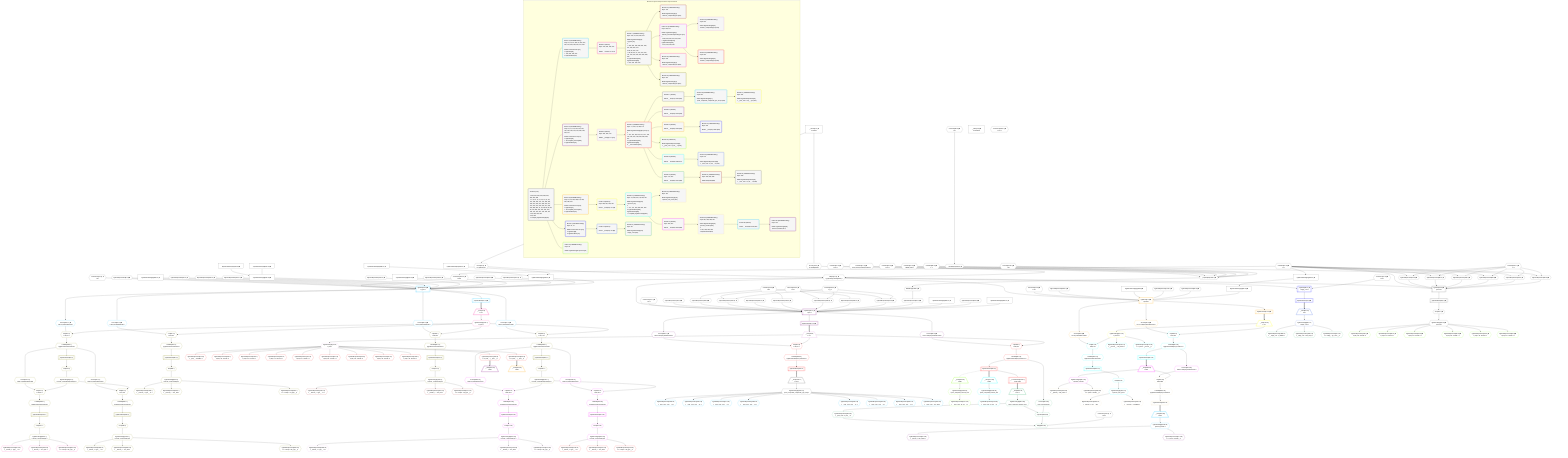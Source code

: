 %%{init: {'themeVariables': { 'fontSize': '12px'}}}%%
graph TD
    classDef path fill:#eee,stroke:#000,color:#000
    classDef plan fill:#fff,stroke-width:1px,color:#000
    classDef itemplan fill:#fff,stroke-width:2px,color:#000
    classDef unbatchedplan fill:#dff,stroke-width:1px,color:#000
    classDef sideeffectplan fill:#fcc,stroke-width:2px,color:#000
    classDef bucket fill:#f6f6f6,color:#000,stroke-width:2px,text-align:left

    subgraph "Buckets for queries/v4/procedure-computed-fields"
    Bucket0("Bucket 0 (root)<br /><br />1: 318, 322, 326, 334, 338, 342, 350, 354, 358<br />ᐳ: 6, 9, 10, 12, 17, 22, 27, 87, 94, 101, 108, 169, 170, 179, 180, 184, 200, 207, 220, 227, 306, 370, 371, 372, 373, 374, 375, 376, 377, 378, 379, 380, 381, 11, 42, 48, 53, 58, 63, 68, 114, 118, 123, 126, 130, 135, 139, 144, 152, 307, 146, 155, 161<br />2: 30, 330, 346, 362<br />3: 33, 366<br />ᐳ: First[32], PgSelectSingle[34]"):::bucket
    Bucket1("Bucket 1 (nullableBoundary)<br />Deps: 11, 12, 87, 318, 94, 200, 207, 330, 101, 334, 108, 220, 227, 346<br /><br />ROOT Connectionᐸ8ᐳ[12]<br />1: PgSelect[35]<br />ᐳ: 319, 331, 335, 347<br />2: PgSelectRows[70]"):::bucket
    Bucket2("Bucket 2 (nullableBoundary)<br />Deps: 11, 17, 114, 118, 123, 126, 130, 135, 139, 144, 161, 350, 169, 354, 170<br /><br />ROOT Connectionᐸ15ᐳ[17]<br />1: PgSelect[36]<br />ᐳ: Access[351], Access[355]<br />2: PgSelectRows[71]"):::bucket
    Bucket3("Bucket 3 (nullableBoundary)<br />Deps: 11, 22, 184, 358, 179, 306, 366, 180, 307<br /><br />ROOT Connectionᐸ20ᐳ[22]<br />1: PgSelect[37]<br />ᐳ: Access[359], Access[367]<br />2: PgSelectRows[72]"):::bucket
    Bucket4("Bucket 4 (nullableBoundary)<br />Deps: 11, 27<br /><br />ROOT Connectionᐸ25ᐳ[27]<br />1: PgSelect[38]<br />2: PgSelectRows[73]"):::bucket
    Bucket5("Bucket 5 (nullableBoundary)<br />Deps: 34<br /><br />ROOT PgSelectSingleᐸpersonᐳ[34]"):::bucket
    Bucket6("Bucket 6 (listItem)<br />Deps: 319, 331, 335, 347<br /><br />ROOT __Item{6}ᐸ70ᐳ[74]"):::bucket
    Bucket7("Bucket 7 (nullableBoundary)<br />Deps: 319, 75, 331, 335, 347<br /><br />ROOT PgSelectSingle{6}ᐸtypesᐳ[75]<br />1: <br />ᐳ: 320, 332, 336, 348, 321, 333, 337, 349, 323, 327<br />2: 89, 96, 103, 110<br />ᐳ: 88, 90, 95, 97, 102, 104, 109, 111, 193, 194, 196, 324, 325, 328, 329<br />3: PgSelectRows[202], PgSelectRows[209]<br />ᐳ: 201, 203, 208, 210"):::bucket
    Bucket8("Bucket 8 (listItem)<br />Deps: 351, 355, 170<br /><br />ROOT __Item{8}ᐸ71ᐳ[76]"):::bucket
    Bucket9("Bucket 9 (nullableBoundary)<br />Deps: 77, 351, 76, 355, 170<br /><br />ROOT PgSelectSingle{8}ᐸpostᐳ[77]<br />1: <br />ᐳ: 112, 115, 119, 124, 127, 131, 136, 140, 145, 163, 165, 352, 356, 353, 357<br />2: PgSelectRows[192], PgSelectRows[238]<br />3: __ListTransform[237]"):::bucket
    Bucket10("Bucket 10 (listItem)<br />Deps: 359, 367, 180, 307<br /><br />ROOT __Item{10}ᐸ72ᐳ[78]"):::bucket
    Bucket11("Bucket 11 (nullableBoundary)<br />Deps: 79, 359, 367, 78, 180, 307<br /><br />ROOT PgSelectSingle{10}ᐸpersonᐳ[79]<br />1: <br />ᐳ: 171, 173, 360, 368, 361, 369<br />2: PgSelectRows[186], PgSelectRows[260]<br />ᐳ: First[185], PgSelectSingle[187]"):::bucket
    Bucket12("Bucket 12 (listItem)<br /><br />ROOT __Item{12}ᐸ73ᐳ[80]"):::bucket
    Bucket13("Bucket 13 (nullableBoundary)<br />Deps: 81<br /><br />ROOT PgSelectSingle{12}ᐸedge_caseᐳ[81]"):::bucket
    Bucket14("Bucket 14 (nullableBoundary)<br />Deps: 104<br /><br />ROOT PgSelectSingle{7}ᐸfrmcdc_compoundTypeᐳ[104]"):::bucket
    Bucket15("Bucket 15 (nullableBoundary)<br />Deps: 349, 111<br /><br />ROOT PgSelectSingle{7}ᐸfrmcdc_nestedCompoundTypeᐳ[111]<br />1: <br />ᐳ: 339, 343, 340, 341, 344, 345<br />2: PgSelectRows[222], PgSelectRows[229]<br />ᐳ: 221, 223, 228, 230"):::bucket
    Bucket16("Bucket 16 (nullableBoundary)<br />Deps: 187<br /><br />ROOT PgSelectSingle{11}ᐸperson_first_postᐳ[187]"):::bucket
    Bucket17("Bucket 17 (listItem)<br /><br />ROOT __Item{17}ᐸ192ᐳ[231]"):::bucket
    Bucket18("Bucket 18 (nullableBoundary)<br />Deps: 232<br /><br />ROOT PgSelectSingle{17}ᐸpost_computed_compound_type_arrayᐳ[232]"):::bucket
    Bucket19("Bucket 19 (listItem)<br /><br />ROOT __Item{19}ᐸ163ᐳ[233]"):::bucket
    Bucket20("Bucket 20 (listItem)<br /><br />ROOT __Item{20}ᐸ165ᐳ[234]"):::bucket
    Bucket21("Bucket 21 (nullableBoundary)<br />Deps: 234<br /><br />ROOT __Item{20}ᐸ165ᐳ[234]"):::bucket
    Bucket22("Bucket 22 (subroutine)<br /><br />ROOT PgClassExpression{22}ᐸ__post_com...al_set__.vᐳ[241]"):::bucket
    Bucket23("Bucket 23 (nullableBoundary)<br />Deps: 203<br /><br />ROOT PgSelectSingle{7}ᐸfrmcdc_compoundTypeᐳ[203]"):::bucket
    Bucket24("Bucket 24 (nullableBoundary)<br />Deps: 210<br /><br />ROOT PgSelectSingle{7}ᐸfrmcdc_compoundTypeᐳ[210]"):::bucket
    Bucket25("Bucket 25 (nullableBoundary)<br />Deps: 223<br /><br />ROOT PgSelectSingle{15}ᐸfrmcdc_compoundTypeᐳ[223]"):::bucket
    Bucket26("Bucket 26 (nullableBoundary)<br />Deps: 230<br /><br />ROOT PgSelectSingle{15}ᐸfrmcdc_compoundTypeᐳ[230]"):::bucket
    Bucket27("Bucket 27 (nullableBoundary)<br />Deps: 251<br /><br />ROOT PgClassExpression{18}ᐸ__post_com...rray__.”g”ᐳ[251]"):::bucket
    Bucket28("Bucket 28 (listItem)<br /><br />ROOT __Item{28}ᐸ238ᐳ[277]"):::bucket
    Bucket29("Bucket 29 (nullableBoundary)<br />Deps: 279<br /><br />ROOT PgClassExpression{28}ᐸ__post_com...al_set__.vᐳ[279]"):::bucket
    Bucket30("Bucket 30 (listItem)<br />Deps: 170, 357<br /><br />ROOT __Item{30}ᐸ237ᐳ[280]"):::bucket
    Bucket31("Bucket 31 (nullableBoundary)<br />Deps: 283, 282, 285<br /><br />ROOT Edge{30}[283]"):::bucket
    Bucket32("Bucket 32 (listItem)<br />Deps: 369, 307<br /><br />ROOT __Item{32}ᐸ260ᐳ[286]"):::bucket
    Bucket33("Bucket 33 (nullableBoundary)<br />Deps: 287, 363, 286, 307<br /><br />ROOT PgSelectSingle{32}ᐸperson_friendsᐳ[287]<br />1: <br />ᐳ: 297, 299, 364, 365<br />2: PgSelectRows[312]"):::bucket
    Bucket34("Bucket 34 (nullableBoundary)<br />Deps: 282<br /><br />ROOT PgClassExpression{30}ᐸ__post_com...al_set__.vᐳ[282]"):::bucket
    Bucket35("Bucket 35 (listItem)<br /><br />ROOT __Item{35}ᐸ312ᐳ[313]"):::bucket
    Bucket36("Bucket 36 (nullableBoundary)<br />Deps: 314<br /><br />ROOT PgSelectSingle{35}ᐸperson_friendsᐳ[314]"):::bucket
    end
    Bucket0 --> Bucket1 & Bucket2 & Bucket3 & Bucket4 & Bucket5
    Bucket1 --> Bucket6
    Bucket2 --> Bucket8
    Bucket3 --> Bucket10
    Bucket4 --> Bucket12
    Bucket6 --> Bucket7
    Bucket7 --> Bucket14 & Bucket15 & Bucket23 & Bucket24
    Bucket8 --> Bucket9
    Bucket9 --> Bucket17 & Bucket19 & Bucket20 & Bucket22 & Bucket28 & Bucket30
    Bucket10 --> Bucket11
    Bucket11 --> Bucket16 & Bucket32
    Bucket12 --> Bucket13
    Bucket15 --> Bucket25 & Bucket26
    Bucket17 --> Bucket18
    Bucket18 --> Bucket27
    Bucket20 --> Bucket21
    Bucket28 --> Bucket29
    Bucket30 --> Bucket31
    Bucket31 --> Bucket34
    Bucket32 --> Bucket33
    Bucket33 --> Bucket35
    Bucket35 --> Bucket36

    %% plan dependencies
    PgSelect30[["PgSelect[30∈0] ➊<br />ᐸpersonᐳ"]]:::plan
    Object11{{"Object[11∈0] ➊<br />ᐸ{pgSettings,withPgClient}ᐳ"}}:::plan
    Constant370{{"Constant[370∈0] ➊<br />ᐸ1ᐳ"}}:::plan
    PgFromExpression42{{"PgFromExpression[42∈0] ➊"}}:::plan
    PgFromExpression48{{"PgFromExpression[48∈0] ➊"}}:::plan
    PgFromExpression53{{"PgFromExpression[53∈0] ➊"}}:::plan
    PgFromExpression58{{"PgFromExpression[58∈0] ➊"}}:::plan
    PgFromExpression63{{"PgFromExpression[63∈0] ➊"}}:::plan
    PgFromExpression68{{"PgFromExpression[68∈0] ➊"}}:::plan
    Object11 & Constant370 & PgFromExpression42 & PgFromExpression48 & PgFromExpression53 & PgFromExpression58 & PgFromExpression63 & PgFromExpression68 --> PgSelect30
    __InputObject146{{"__InputObject[146∈0] ➊"}}:::plan
    Constant376{{"Constant[376∈0] ➊<br />ᐸ419ᐳ"}}:::plan
    Constant377{{"Constant[377∈0] ➊<br />ᐸ'easy cheesy baked potatoes'ᐳ"}}:::plan
    Constant378{{"Constant[378∈0] ➊<br />ᐸ'red'ᐳ"}}:::plan
    Constant379{{"Constant[379∈0] ➊<br />ᐸ'BAR_FOO'ᐳ"}}:::plan
    Constant380{{"Constant[380∈0] ➊<br />ᐸ''ᐳ"}}:::plan
    __InputObject152{{"__InputObject[152∈0] ➊"}}:::plan
    Constant372{{"Constant[372∈0] ➊<br />ᐸ8ᐳ"}}:::plan
    Constant376 & Constant377 & Constant378 & Constant379 & Constant380 & __InputObject152 & Constant372 --> __InputObject146
    Constant371{{"Constant[371∈0] ➊<br />ᐸ7ᐳ"}}:::plan
    Constant370 & Constant371 --> PgFromExpression42
    Constant370 & Constant372 & Constant371 --> PgFromExpression48
    Constant370 & Constant371 --> PgFromExpression53
    Constant370 & Constant371 --> PgFromExpression58
    Constant370 & Constant371 --> PgFromExpression63
    Constant370 & Constant371 --> PgFromExpression68
    Access9{{"Access[9∈0] ➊<br />ᐸ2.pgSettingsᐳ"}}:::plan
    Access10{{"Access[10∈0] ➊<br />ᐸ2.withPgClientᐳ"}}:::plan
    Access9 & Access10 --> Object11
    PgFromExpression118{{"PgFromExpression[118∈0] ➊"}}:::plan
    Constant373{{"Constant[373∈0] ➊<br />ᐸ15ᐳ"}}:::plan
    Constant373 --> PgFromExpression118
    PgFromExpression123{{"PgFromExpression[123∈0] ➊"}}:::plan
    Constant374{{"Constant[374∈0] ➊<br />ᐸ20ᐳ"}}:::plan
    Constant375{{"Constant[375∈0] ➊<br />ᐸ'[...]'ᐳ"}}:::plan
    Constant374 & Constant375 --> PgFromExpression123
    PgFromExpression130{{"PgFromExpression[130∈0] ➊"}}:::plan
    Constant373 --> PgFromExpression130
    PgFromExpression135{{"PgFromExpression[135∈0] ➊"}}:::plan
    Constant374 & Constant375 --> PgFromExpression135
    PgFromExpression139{{"PgFromExpression[139∈0] ➊"}}:::plan
    Constant373 --> PgFromExpression139
    PgFromExpression144{{"PgFromExpression[144∈0] ➊"}}:::plan
    Constant374 & Constant375 --> PgFromExpression144
    Constant381{{"Constant[381∈0] ➊<br />ᐸ5ᐳ"}}:::plan
    Constant381 --> __InputObject152
    PgSelectInlineApply330["PgSelectInlineApply[330∈0] ➊"]:::plan
    PgSelectInlineApply322["PgSelectInlineApply[322∈0] ➊"]:::plan
    PgSelectInlineApply326["PgSelectInlineApply[326∈0] ➊"]:::plan
    PgSelectInlineApply322 & PgSelectInlineApply326 --> PgSelectInlineApply330
    PgSelectInlineApply346["PgSelectInlineApply[346∈0] ➊"]:::plan
    PgSelectInlineApply338["PgSelectInlineApply[338∈0] ➊"]:::plan
    PgSelectInlineApply342["PgSelectInlineApply[342∈0] ➊"]:::plan
    PgSelectInlineApply338 & PgSelectInlineApply342 --> PgSelectInlineApply346
    __Value2["__Value[2∈0] ➊<br />ᐸcontextᐳ"]:::plan
    __Value2 --> Access9
    __Value2 --> Access10
    First32{{"First[32∈0] ➊"}}:::plan
    PgSelectRows33[["PgSelectRows[33∈0] ➊"]]:::plan
    PgSelectRows33 --> First32
    PgSelect30 --> PgSelectRows33
    PgSelectSingle34{{"PgSelectSingle[34∈0] ➊<br />ᐸpersonᐳ"}}:::plan
    First32 --> PgSelectSingle34
    PgFromExpression114{{"PgFromExpression[114∈0] ➊"}}:::plan
    PgFromExpression126{{"PgFromExpression[126∈0] ➊"}}:::plan
    BakedInput155{{"BakedInput[155∈0] ➊"}}:::plan
    __InputObject146 --> BakedInput155
    PgFromExpression161{{"PgFromExpression[161∈0] ➊"}}:::plan
    BakedInput155 --> PgFromExpression161
    Connection307{{"Connection[307∈0] ➊<br />ᐸ302ᐳ"}}:::plan
    Constant370 --> Connection307
    PgSelectInlineApply362["PgSelectInlineApply[362∈0] ➊"]:::plan
    Constant370 --> PgSelectInlineApply362
    PgSelectInlineApply366["PgSelectInlineApply[366∈0] ➊"]:::plan
    PgSelectInlineApply362 --> PgSelectInlineApply366
    __Value4["__Value[4∈0] ➊<br />ᐸrootValueᐳ"]:::plan
    Connection12{{"Connection[12∈0] ➊<br />ᐸ8ᐳ"}}:::plan
    Connection17{{"Connection[17∈0] ➊<br />ᐸ15ᐳ"}}:::plan
    Connection22{{"Connection[22∈0] ➊<br />ᐸ20ᐳ"}}:::plan
    Connection27{{"Connection[27∈0] ➊<br />ᐸ25ᐳ"}}:::plan
    PgFromExpression87{{"PgFromExpression[87∈0] ➊"}}:::plan
    PgFromExpression94{{"PgFromExpression[94∈0] ➊"}}:::plan
    PgFromExpression101{{"PgFromExpression[101∈0] ➊"}}:::plan
    PgFromExpression108{{"PgFromExpression[108∈0] ➊"}}:::plan
    PgFromExpression169{{"PgFromExpression[169∈0] ➊"}}:::plan
    Connection170{{"Connection[170∈0] ➊<br />ᐸ167ᐳ"}}:::plan
    PgFromExpression179{{"PgFromExpression[179∈0] ➊"}}:::plan
    Connection180{{"Connection[180∈0] ➊<br />ᐸ175ᐳ"}}:::plan
    PgFromExpression184{{"PgFromExpression[184∈0] ➊"}}:::plan
    PgFromExpression200{{"PgFromExpression[200∈0] ➊"}}:::plan
    PgFromExpression207{{"PgFromExpression[207∈0] ➊"}}:::plan
    PgFromExpression220{{"PgFromExpression[220∈0] ➊"}}:::plan
    PgFromExpression227{{"PgFromExpression[227∈0] ➊"}}:::plan
    PgFromExpression306{{"PgFromExpression[306∈0] ➊"}}:::plan
    PgSelectInlineApply318["PgSelectInlineApply[318∈0] ➊"]:::plan
    PgSelectInlineApply334["PgSelectInlineApply[334∈0] ➊"]:::plan
    PgSelectInlineApply350["PgSelectInlineApply[350∈0] ➊"]:::plan
    PgSelectInlineApply354["PgSelectInlineApply[354∈0] ➊"]:::plan
    PgSelectInlineApply358["PgSelectInlineApply[358∈0] ➊"]:::plan
    PgSelect35[["PgSelect[35∈1] ➊<br />ᐸtypesᐳ"]]:::plan
    Object11 & Connection12 & PgFromExpression87 & PgSelectInlineApply318 & PgFromExpression94 & PgFromExpression200 & PgFromExpression207 & PgSelectInlineApply330 & PgFromExpression101 & PgSelectInlineApply334 & PgFromExpression108 & PgFromExpression220 & PgFromExpression227 & PgSelectInlineApply346 --> PgSelect35
    PgSelectRows70[["PgSelectRows[70∈1] ➊"]]:::plan
    PgSelect35 --> PgSelectRows70
    Access319{{"Access[319∈1] ➊<br />ᐸ35.m.joinDetailsFor83ᐳ"}}:::plan
    PgSelect35 --> Access319
    Access331{{"Access[331∈1] ➊<br />ᐸ35.m.joinDetailsFor92ᐳ"}}:::plan
    PgSelect35 --> Access331
    Access335{{"Access[335∈1] ➊<br />ᐸ35.m.joinDetailsFor99ᐳ"}}:::plan
    PgSelect35 --> Access335
    Access347{{"Access[347∈1] ➊<br />ᐸ35.m.joinDetailsFor106ᐳ"}}:::plan
    PgSelect35 --> Access347
    __Item74[/"__Item[74∈6]<br />ᐸ70ᐳ"\]:::itemplan
    PgSelectRows70 ==> __Item74
    PgSelectSingle75{{"PgSelectSingle[75∈6]<br />ᐸtypesᐳ"}}:::plan
    __Item74 --> PgSelectSingle75
    List320{{"List[320∈7]<br />ᐸ319,75ᐳ"}}:::plan
    Access319 & PgSelectSingle75 --> List320
    List324{{"List[324∈7]<br />ᐸ323,97ᐳ"}}:::plan
    Access323{{"Access[323∈7]<br />ᐸ333.m.joinDetailsFor198ᐳ"}}:::plan
    PgSelectSingle97{{"PgSelectSingle[97∈7]<br />ᐸfrmcdc_nestedCompoundTypeᐳ"}}:::plan
    Access323 & PgSelectSingle97 --> List324
    List328{{"List[328∈7]<br />ᐸ327,97ᐳ"}}:::plan
    Access327{{"Access[327∈7]<br />ᐸ333.m.joinDetailsFor205ᐳ"}}:::plan
    Access327 & PgSelectSingle97 --> List328
    List332{{"List[332∈7]<br />ᐸ331,75ᐳ"}}:::plan
    Access331 & PgSelectSingle75 --> List332
    List336{{"List[336∈7]<br />ᐸ335,75ᐳ"}}:::plan
    Access335 & PgSelectSingle75 --> List336
    List348{{"List[348∈7]<br />ᐸ347,75ᐳ"}}:::plan
    Access347 & PgSelectSingle75 --> List348
    First88{{"First[88∈7]"}}:::plan
    PgSelectRows89[["PgSelectRows[89∈7]"]]:::plan
    PgSelectRows89 --> First88
    Lambda321{{"Lambda[321∈7]<br />ᐸpgInlineViaJoinTransformᐳ"}}:::plan
    Lambda321 --> PgSelectRows89
    PgSelectSingle90{{"PgSelectSingle[90∈7]<br />ᐸfrmcdc_compoundTypeᐳ"}}:::plan
    First88 --> PgSelectSingle90
    First95{{"First[95∈7]"}}:::plan
    PgSelectRows96[["PgSelectRows[96∈7]"]]:::plan
    PgSelectRows96 --> First95
    Lambda333{{"Lambda[333∈7]<br />ᐸpgInlineViaJoinTransformᐳ"}}:::plan
    Lambda333 --> PgSelectRows96
    First95 --> PgSelectSingle97
    First102{{"First[102∈7]"}}:::plan
    PgSelectRows103[["PgSelectRows[103∈7]"]]:::plan
    PgSelectRows103 --> First102
    Lambda337{{"Lambda[337∈7]<br />ᐸpgInlineViaJoinTransformᐳ"}}:::plan
    Lambda337 --> PgSelectRows103
    PgSelectSingle104{{"PgSelectSingle[104∈7]<br />ᐸfrmcdc_compoundTypeᐳ"}}:::plan
    First102 --> PgSelectSingle104
    First109{{"First[109∈7]"}}:::plan
    PgSelectRows110[["PgSelectRows[110∈7]"]]:::plan
    PgSelectRows110 --> First109
    Lambda349{{"Lambda[349∈7]<br />ᐸpgInlineViaJoinTransformᐳ"}}:::plan
    Lambda349 --> PgSelectRows110
    PgSelectSingle111{{"PgSelectSingle[111∈7]<br />ᐸfrmcdc_nestedCompoundTypeᐳ"}}:::plan
    First109 --> PgSelectSingle111
    PgClassExpression193{{"PgClassExpression[193∈7]<br />ᐸ__frmcdc_c...type__.”a”ᐳ"}}:::plan
    PgSelectSingle90 --> PgClassExpression193
    PgClassExpression194{{"PgClassExpression[194∈7]<br />ᐸ__frmcdc_c....”foo_bar”ᐳ"}}:::plan
    PgSelectSingle90 --> PgClassExpression194
    PgClassExpression196{{"PgClassExpression[196∈7]<br />ᐸ”c”.”compo...nd_type__)ᐳ"}}:::plan
    PgSelectSingle90 --> PgClassExpression196
    First201{{"First[201∈7]"}}:::plan
    PgSelectRows202[["PgSelectRows[202∈7]"]]:::plan
    PgSelectRows202 --> First201
    Lambda325{{"Lambda[325∈7]<br />ᐸpgInlineViaJoinTransformᐳ"}}:::plan
    Lambda325 --> PgSelectRows202
    PgSelectSingle203{{"PgSelectSingle[203∈7]<br />ᐸfrmcdc_compoundTypeᐳ"}}:::plan
    First201 --> PgSelectSingle203
    First208{{"First[208∈7]"}}:::plan
    PgSelectRows209[["PgSelectRows[209∈7]"]]:::plan
    PgSelectRows209 --> First208
    Lambda329{{"Lambda[329∈7]<br />ᐸpgInlineViaJoinTransformᐳ"}}:::plan
    Lambda329 --> PgSelectRows209
    PgSelectSingle210{{"PgSelectSingle[210∈7]<br />ᐸfrmcdc_compoundTypeᐳ"}}:::plan
    First208 --> PgSelectSingle210
    List320 --> Lambda321
    Lambda333 --> Access323
    List324 --> Lambda325
    Lambda333 --> Access327
    List328 --> Lambda329
    List332 --> Lambda333
    List336 --> Lambda337
    List348 --> Lambda349
    PgClassExpression211{{"PgClassExpression[211∈14]<br />ᐸ__frmcdc_c...type__.”a”ᐳ"}}:::plan
    PgSelectSingle104 --> PgClassExpression211
    PgClassExpression212{{"PgClassExpression[212∈14]<br />ᐸ__frmcdc_c....”foo_bar”ᐳ"}}:::plan
    PgSelectSingle104 --> PgClassExpression212
    PgClassExpression214{{"PgClassExpression[214∈14]<br />ᐸ”c”.”compo...nd_type__)ᐳ"}}:::plan
    PgSelectSingle104 --> PgClassExpression214
    List340{{"List[340∈15]<br />ᐸ339,111ᐳ"}}:::plan
    Access339{{"Access[339∈15]<br />ᐸ349.m.joinDetailsFor216ᐳ"}}:::plan
    Access339 & PgSelectSingle111 --> List340
    List344{{"List[344∈15]<br />ᐸ343,111ᐳ"}}:::plan
    Access343{{"Access[343∈15]<br />ᐸ349.m.joinDetailsFor225ᐳ"}}:::plan
    Access343 & PgSelectSingle111 --> List344
    First221{{"First[221∈15]"}}:::plan
    PgSelectRows222[["PgSelectRows[222∈15]"]]:::plan
    PgSelectRows222 --> First221
    Lambda341{{"Lambda[341∈15]<br />ᐸpgInlineViaJoinTransformᐳ"}}:::plan
    Lambda341 --> PgSelectRows222
    PgSelectSingle223{{"PgSelectSingle[223∈15]<br />ᐸfrmcdc_compoundTypeᐳ"}}:::plan
    First221 --> PgSelectSingle223
    First228{{"First[228∈15]"}}:::plan
    PgSelectRows229[["PgSelectRows[229∈15]"]]:::plan
    PgSelectRows229 --> First228
    Lambda345{{"Lambda[345∈15]<br />ᐸpgInlineViaJoinTransformᐳ"}}:::plan
    Lambda345 --> PgSelectRows229
    PgSelectSingle230{{"PgSelectSingle[230∈15]<br />ᐸfrmcdc_compoundTypeᐳ"}}:::plan
    First228 --> PgSelectSingle230
    Lambda349 --> Access339
    List340 --> Lambda341
    Lambda349 --> Access343
    List344 --> Lambda345
    PgClassExpression269{{"PgClassExpression[269∈25]<br />ᐸ__frmcdc_c...type__.”a”ᐳ"}}:::plan
    PgSelectSingle223 --> PgClassExpression269
    PgClassExpression270{{"PgClassExpression[270∈25]<br />ᐸ__frmcdc_c....”foo_bar”ᐳ"}}:::plan
    PgSelectSingle223 --> PgClassExpression270
    PgClassExpression272{{"PgClassExpression[272∈25]<br />ᐸ”c”.”compo...nd_type__)ᐳ"}}:::plan
    PgSelectSingle223 --> PgClassExpression272
    PgClassExpression273{{"PgClassExpression[273∈26]<br />ᐸ__frmcdc_c...type__.”a”ᐳ"}}:::plan
    PgSelectSingle230 --> PgClassExpression273
    PgClassExpression274{{"PgClassExpression[274∈26]<br />ᐸ__frmcdc_c....”foo_bar”ᐳ"}}:::plan
    PgSelectSingle230 --> PgClassExpression274
    PgClassExpression276{{"PgClassExpression[276∈26]<br />ᐸ”c”.”compo...nd_type__)ᐳ"}}:::plan
    PgSelectSingle230 --> PgClassExpression276
    PgClassExpression261{{"PgClassExpression[261∈23]<br />ᐸ__frmcdc_c...type__.”a”ᐳ"}}:::plan
    PgSelectSingle203 --> PgClassExpression261
    PgClassExpression262{{"PgClassExpression[262∈23]<br />ᐸ__frmcdc_c....”foo_bar”ᐳ"}}:::plan
    PgSelectSingle203 --> PgClassExpression262
    PgClassExpression264{{"PgClassExpression[264∈23]<br />ᐸ”c”.”compo...nd_type__)ᐳ"}}:::plan
    PgSelectSingle203 --> PgClassExpression264
    PgClassExpression265{{"PgClassExpression[265∈24]<br />ᐸ__frmcdc_c...type__.”a”ᐳ"}}:::plan
    PgSelectSingle210 --> PgClassExpression265
    PgClassExpression266{{"PgClassExpression[266∈24]<br />ᐸ__frmcdc_c....”foo_bar”ᐳ"}}:::plan
    PgSelectSingle210 --> PgClassExpression266
    PgClassExpression268{{"PgClassExpression[268∈24]<br />ᐸ”c”.”compo...nd_type__)ᐳ"}}:::plan
    PgSelectSingle210 --> PgClassExpression268
    PgSelect36[["PgSelect[36∈2] ➊<br />ᐸpostᐳ"]]:::plan
    Object11 & Connection17 & PgFromExpression114 & PgFromExpression118 & PgFromExpression123 & PgFromExpression126 & PgFromExpression130 & PgFromExpression135 & PgFromExpression139 & PgFromExpression144 & PgFromExpression161 & PgSelectInlineApply350 & PgFromExpression169 & PgSelectInlineApply354 --> PgSelect36
    PgSelectRows71[["PgSelectRows[71∈2] ➊"]]:::plan
    PgSelect36 --> PgSelectRows71
    Access351{{"Access[351∈2] ➊<br />ᐸ36.m.subqueryDetailsFor157ᐳ"}}:::plan
    PgSelect36 --> Access351
    Access355{{"Access[355∈2] ➊<br />ᐸ36.m.subqueryDetailsFor235ᐳ"}}:::plan
    PgSelect36 --> Access355
    __Item76[/"__Item[76∈8]<br />ᐸ71ᐳ"\]:::itemplan
    PgSelectRows71 ==> __Item76
    PgSelectSingle77{{"PgSelectSingle[77∈8]<br />ᐸpostᐳ"}}:::plan
    __Item76 --> PgSelectSingle77
    List352{{"List[352∈9]<br />ᐸ351,76ᐳ"}}:::plan
    Access351 & __Item76 --> List352
    List356{{"List[356∈9]<br />ᐸ355,76ᐳ"}}:::plan
    Access355 & __Item76 --> List356
    PgClassExpression112{{"PgClassExpression[112∈9]<br />ᐸ__post__.”headline”ᐳ"}}:::plan
    PgSelectSingle77 --> PgClassExpression112
    PgClassExpression115{{"PgClassExpression[115∈9]<br />ᐸ(1/0) /* E...ferred! */ᐳ"}}:::plan
    PgSelectSingle77 --> PgClassExpression115
    PgClassExpression119{{"PgClassExpression[119∈9]<br />ᐸ(1/0) /* E...ferred! */ᐳ"}}:::plan
    PgSelectSingle77 --> PgClassExpression119
    PgClassExpression124{{"PgClassExpression[124∈9]<br />ᐸ(1/0) /* E...ferred! */ᐳ"}}:::plan
    PgSelectSingle77 --> PgClassExpression124
    PgClassExpression127{{"PgClassExpression[127∈9]<br />ᐸ(1/0) /* E...ferred! */ᐳ"}}:::plan
    PgSelectSingle77 --> PgClassExpression127
    PgClassExpression131{{"PgClassExpression[131∈9]<br />ᐸ(1/0) /* E...ferred! */ᐳ"}}:::plan
    PgSelectSingle77 --> PgClassExpression131
    PgClassExpression136{{"PgClassExpression[136∈9]<br />ᐸ(1/0) /* E...ferred! */ᐳ"}}:::plan
    PgSelectSingle77 --> PgClassExpression136
    PgClassExpression140{{"PgClassExpression[140∈9]<br />ᐸ(1/0) /* E...ferred! */ᐳ"}}:::plan
    PgSelectSingle77 --> PgClassExpression140
    PgClassExpression145{{"PgClassExpression[145∈9]<br />ᐸ(1/0) /* E...ferred! */ᐳ"}}:::plan
    PgSelectSingle77 --> PgClassExpression145
    PgClassExpression163{{"PgClassExpression[163∈9]<br />ᐸ”a”.”post_...(__post__)ᐳ"}}:::plan
    PgSelectSingle77 --> PgClassExpression163
    PgClassExpression165{{"PgClassExpression[165∈9]<br />ᐸ”a”.”post_...(__post__)ᐳ"}}:::plan
    PgSelectSingle77 --> PgClassExpression165
    PgSelectRows192[["PgSelectRows[192∈9]"]]:::plan
    Lambda353{{"Lambda[353∈9]<br />ᐸpgInlineViaSubqueryTransformᐳ"}}:::plan
    Lambda353 --> PgSelectRows192
    __ListTransform237[["__ListTransform[237∈9]<br />ᐸeach:236ᐳ"]]:::plan
    PgSelectRows238[["PgSelectRows[238∈9]"]]:::plan
    PgSelectRows238 --> __ListTransform237
    Lambda357{{"Lambda[357∈9]<br />ᐸpgInlineViaSubqueryTransformᐳ"}}:::plan
    Lambda357 --> PgSelectRows238
    List352 --> Lambda353
    List356 --> Lambda357
    __Item231[/"__Item[231∈17]<br />ᐸ192ᐳ"\]:::itemplan
    PgSelectRows192 ==> __Item231
    PgSelectSingle232{{"PgSelectSingle[232∈17]<br />ᐸpost_computed_compound_type_arrayᐳ"}}:::plan
    __Item231 --> PgSelectSingle232
    PgClassExpression245{{"PgClassExpression[245∈18]<br />ᐸ__post_com...rray__.”a”ᐳ"}}:::plan
    PgSelectSingle232 --> PgClassExpression245
    PgClassExpression246{{"PgClassExpression[246∈18]<br />ᐸ__post_com...rray__.”b”ᐳ"}}:::plan
    PgSelectSingle232 --> PgClassExpression246
    PgClassExpression247{{"PgClassExpression[247∈18]<br />ᐸ__post_com...rray__.”c”ᐳ"}}:::plan
    PgSelectSingle232 --> PgClassExpression247
    PgClassExpression248{{"PgClassExpression[248∈18]<br />ᐸ__post_com...rray__.”d”ᐳ"}}:::plan
    PgSelectSingle232 --> PgClassExpression248
    PgClassExpression249{{"PgClassExpression[249∈18]<br />ᐸ__post_com...rray__.”e”ᐳ"}}:::plan
    PgSelectSingle232 --> PgClassExpression249
    PgClassExpression250{{"PgClassExpression[250∈18]<br />ᐸ__post_com...rray__.”f”ᐳ"}}:::plan
    PgSelectSingle232 --> PgClassExpression250
    PgClassExpression251{{"PgClassExpression[251∈18]<br />ᐸ__post_com...rray__.”g”ᐳ"}}:::plan
    PgSelectSingle232 --> PgClassExpression251
    PgClassExpression252{{"PgClassExpression[252∈18]<br />ᐸ__post_com....”foo_bar”ᐳ"}}:::plan
    PgSelectSingle232 --> PgClassExpression252
    __Item233[/"__Item[233∈19]<br />ᐸ163ᐳ"\]:::itemplan
    PgClassExpression163 ==> __Item233
    __Item234[/"__Item[234∈20]<br />ᐸ165ᐳ"\]:::itemplan
    PgClassExpression165 ==> __Item234
    __Item239[/"__Item[239∈22]<br />ᐸ238ᐳ"\]:::itemplan
    PgSelectRows238 -.-> __Item239
    PgSelectSingle240{{"PgSelectSingle[240∈22]<br />ᐸpost_computed_interval_setᐳ"}}:::plan
    __Item239 --> PgSelectSingle240
    PgClassExpression241{{"PgClassExpression[241∈22]<br />ᐸ__post_com...al_set__.vᐳ"}}:::plan
    PgSelectSingle240 --> PgClassExpression241
    __Item277[/"__Item[277∈28]<br />ᐸ238ᐳ"\]:::itemplan
    PgSelectRows238 ==> __Item277
    PgSelectSingle278{{"PgSelectSingle[278∈28]<br />ᐸpost_computed_interval_setᐳ"}}:::plan
    __Item277 --> PgSelectSingle278
    PgClassExpression279{{"PgClassExpression[279∈28]<br />ᐸ__post_com...al_set__.vᐳ"}}:::plan
    PgSelectSingle278 --> PgClassExpression279
    Edge283{{"Edge[283∈30]"}}:::plan
    PgClassExpression282{{"PgClassExpression[282∈30]<br />ᐸ__post_com...al_set__.vᐳ"}}:::plan
    PgCursor285{{"PgCursor[285∈30]"}}:::plan
    PgClassExpression282 & PgCursor285 & Connection170 --> Edge283
    PgSelectSingle281{{"PgSelectSingle[281∈30]<br />ᐸpost_computed_interval_setᐳ"}}:::plan
    Access284{{"Access[284∈30]<br />ᐸ357.cursorDetailsᐳ"}}:::plan
    PgSelectSingle281 & Access284 --> PgCursor285
    __Item280[/"__Item[280∈30]<br />ᐸ237ᐳ"\]:::itemplan
    __ListTransform237 ==> __Item280
    __Item280 --> PgSelectSingle281
    PgSelectSingle281 --> PgClassExpression282
    Lambda357 --> Access284
    PgSelect37[["PgSelect[37∈3] ➊<br />ᐸpersonᐳ"]]:::plan
    Object11 & Connection22 & PgFromExpression184 & PgSelectInlineApply358 & PgFromExpression179 & PgFromExpression306 & PgSelectInlineApply366 --> PgSelect37
    PgSelectRows72[["PgSelectRows[72∈3] ➊"]]:::plan
    PgSelect37 --> PgSelectRows72
    Access359{{"Access[359∈3] ➊<br />ᐸ37.m.joinDetailsFor182ᐳ"}}:::plan
    PgSelect37 --> Access359
    Access367{{"Access[367∈3] ➊<br />ᐸ37.m.subqueryDetailsFor242ᐳ"}}:::plan
    PgSelect37 --> Access367
    __Item78[/"__Item[78∈10]<br />ᐸ72ᐳ"\]:::itemplan
    PgSelectRows72 ==> __Item78
    PgSelectSingle79{{"PgSelectSingle[79∈10]<br />ᐸpersonᐳ"}}:::plan
    __Item78 --> PgSelectSingle79
    List360{{"List[360∈11]<br />ᐸ359,79ᐳ"}}:::plan
    Access359 & PgSelectSingle79 --> List360
    List368{{"List[368∈11]<br />ᐸ367,78ᐳ"}}:::plan
    Access367 & __Item78 --> List368
    PgClassExpression171{{"PgClassExpression[171∈11]<br />ᐸ__person__...full_name”ᐳ"}}:::plan
    PgSelectSingle79 --> PgClassExpression171
    PgClassExpression173{{"PgClassExpression[173∈11]<br />ᐸ”c”.”perso..._person__)ᐳ"}}:::plan
    PgSelectSingle79 --> PgClassExpression173
    First185{{"First[185∈11]"}}:::plan
    PgSelectRows186[["PgSelectRows[186∈11]"]]:::plan
    PgSelectRows186 --> First185
    Lambda361{{"Lambda[361∈11]<br />ᐸpgInlineViaJoinTransformᐳ"}}:::plan
    Lambda361 --> PgSelectRows186
    PgSelectSingle187{{"PgSelectSingle[187∈11]<br />ᐸperson_first_postᐳ"}}:::plan
    First185 --> PgSelectSingle187
    PgSelectRows260[["PgSelectRows[260∈11]"]]:::plan
    Lambda369{{"Lambda[369∈11]<br />ᐸpgInlineViaSubqueryTransformᐳ"}}:::plan
    Lambda369 --> PgSelectRows260
    List360 --> Lambda361
    List368 --> Lambda369
    PgClassExpression243{{"PgClassExpression[243∈16]<br />ᐸ__person_f...ost__.”id”ᐳ"}}:::plan
    PgSelectSingle187 --> PgClassExpression243
    PgClassExpression244{{"PgClassExpression[244∈16]<br />ᐸ__person_f...”headline”ᐳ"}}:::plan
    PgSelectSingle187 --> PgClassExpression244
    __Item286[/"__Item[286∈32]<br />ᐸ260ᐳ"\]:::itemplan
    PgSelectRows260 ==> __Item286
    PgSelectSingle287{{"PgSelectSingle[287∈32]<br />ᐸperson_friendsᐳ"}}:::plan
    __Item286 --> PgSelectSingle287
    Access363{{"Access[363∈32]<br />ᐸ369.m.subqueryDetailsFor311ᐳ"}}:::plan
    Lambda369 --> Access363
    List364{{"List[364∈33]<br />ᐸ363,286ᐳ"}}:::plan
    Access363 & __Item286 --> List364
    PgClassExpression297{{"PgClassExpression[297∈33]<br />ᐸ__person_f...full_name”ᐳ"}}:::plan
    PgSelectSingle287 --> PgClassExpression297
    PgClassExpression299{{"PgClassExpression[299∈33]<br />ᐸ”c”.”perso...friends__)ᐳ"}}:::plan
    PgSelectSingle287 --> PgClassExpression299
    PgSelectRows312[["PgSelectRows[312∈33]"]]:::plan
    Lambda365{{"Lambda[365∈33]<br />ᐸpgInlineViaSubqueryTransformᐳ"}}:::plan
    Lambda365 --> PgSelectRows312
    List364 --> Lambda365
    __Item313[/"__Item[313∈35]<br />ᐸ312ᐳ"\]:::itemplan
    PgSelectRows312 ==> __Item313
    PgSelectSingle314{{"PgSelectSingle[314∈35]<br />ᐸperson_friendsᐳ"}}:::plan
    __Item313 --> PgSelectSingle314
    PgClassExpression315{{"PgClassExpression[315∈36]<br />ᐸ__person_f...full_name”ᐳ"}}:::plan
    PgSelectSingle314 --> PgClassExpression315
    PgClassExpression317{{"PgClassExpression[317∈36]<br />ᐸ”c”.”perso...friends__)ᐳ"}}:::plan
    PgSelectSingle314 --> PgClassExpression317
    PgSelect38[["PgSelect[38∈4] ➊<br />ᐸedge_caseᐳ"]]:::plan
    Object11 & Connection27 --> PgSelect38
    PgSelectRows73[["PgSelectRows[73∈4] ➊"]]:::plan
    PgSelect38 --> PgSelectRows73
    __Item80[/"__Item[80∈12]<br />ᐸ73ᐳ"\]:::itemplan
    PgSelectRows73 ==> __Item80
    PgSelectSingle81{{"PgSelectSingle[81∈12]<br />ᐸedge_caseᐳ"}}:::plan
    __Item80 --> PgSelectSingle81
    PgClassExpression188{{"PgClassExpression[188∈13]<br />ᐸ__edge_cas...s_default”ᐳ"}}:::plan
    PgSelectSingle81 --> PgClassExpression188
    PgClassExpression189{{"PgClassExpression[189∈13]<br />ᐸ__edge_cas...cast_easy”ᐳ"}}:::plan
    PgSelectSingle81 --> PgClassExpression189
    PgClassExpression191{{"PgClassExpression[191∈13]<br />ᐸ”c”.”edge_...ge_case__)ᐳ"}}:::plan
    PgSelectSingle81 --> PgClassExpression191
    PgClassExpression43{{"PgClassExpression[43∈5] ➊<br />ᐸ(1/0) /* E...ferred! */ᐳ"}}:::plan
    PgSelectSingle34 --> PgClassExpression43
    PgClassExpression49{{"PgClassExpression[49∈5] ➊<br />ᐸ(1/0) /* E...ferred! */ᐳ"}}:::plan
    PgSelectSingle34 --> PgClassExpression49
    PgClassExpression54{{"PgClassExpression[54∈5] ➊<br />ᐸ(1/0) /* E...ferred! */ᐳ"}}:::plan
    PgSelectSingle34 --> PgClassExpression54
    PgClassExpression59{{"PgClassExpression[59∈5] ➊<br />ᐸ(1/0) /* E...ferred! */ᐳ"}}:::plan
    PgSelectSingle34 --> PgClassExpression59
    PgClassExpression64{{"PgClassExpression[64∈5] ➊<br />ᐸ(1/0) /* E...ferred! */ᐳ"}}:::plan
    PgSelectSingle34 --> PgClassExpression64
    PgClassExpression69{{"PgClassExpression[69∈5] ➊<br />ᐸ(1/0) /* E...ferred! */ᐳ"}}:::plan
    PgSelectSingle34 --> PgClassExpression69

    %% define steps
    classDef bucket0 stroke:#696969
    class Bucket0,__Value2,__Value4,Access9,Access10,Object11,Connection12,Connection17,Connection22,Connection27,PgSelect30,First32,PgSelectRows33,PgSelectSingle34,PgFromExpression42,PgFromExpression48,PgFromExpression53,PgFromExpression58,PgFromExpression63,PgFromExpression68,PgFromExpression87,PgFromExpression94,PgFromExpression101,PgFromExpression108,PgFromExpression114,PgFromExpression118,PgFromExpression123,PgFromExpression126,PgFromExpression130,PgFromExpression135,PgFromExpression139,PgFromExpression144,__InputObject146,__InputObject152,BakedInput155,PgFromExpression161,PgFromExpression169,Connection170,PgFromExpression179,Connection180,PgFromExpression184,PgFromExpression200,PgFromExpression207,PgFromExpression220,PgFromExpression227,PgFromExpression306,Connection307,PgSelectInlineApply318,PgSelectInlineApply322,PgSelectInlineApply326,PgSelectInlineApply330,PgSelectInlineApply334,PgSelectInlineApply338,PgSelectInlineApply342,PgSelectInlineApply346,PgSelectInlineApply350,PgSelectInlineApply354,PgSelectInlineApply358,PgSelectInlineApply362,PgSelectInlineApply366,Constant370,Constant371,Constant372,Constant373,Constant374,Constant375,Constant376,Constant377,Constant378,Constant379,Constant380,Constant381 bucket0
    classDef bucket1 stroke:#00bfff
    class Bucket1,PgSelect35,PgSelectRows70,Access319,Access331,Access335,Access347 bucket1
    classDef bucket2 stroke:#7f007f
    class Bucket2,PgSelect36,PgSelectRows71,Access351,Access355 bucket2
    classDef bucket3 stroke:#ffa500
    class Bucket3,PgSelect37,PgSelectRows72,Access359,Access367 bucket3
    classDef bucket4 stroke:#0000ff
    class Bucket4,PgSelect38,PgSelectRows73 bucket4
    classDef bucket5 stroke:#7fff00
    class Bucket5,PgClassExpression43,PgClassExpression49,PgClassExpression54,PgClassExpression59,PgClassExpression64,PgClassExpression69 bucket5
    classDef bucket6 stroke:#ff1493
    class Bucket6,__Item74,PgSelectSingle75 bucket6
    classDef bucket7 stroke:#808000
    class Bucket7,First88,PgSelectRows89,PgSelectSingle90,First95,PgSelectRows96,PgSelectSingle97,First102,PgSelectRows103,PgSelectSingle104,First109,PgSelectRows110,PgSelectSingle111,PgClassExpression193,PgClassExpression194,PgClassExpression196,First201,PgSelectRows202,PgSelectSingle203,First208,PgSelectRows209,PgSelectSingle210,List320,Lambda321,Access323,List324,Lambda325,Access327,List328,Lambda329,List332,Lambda333,List336,Lambda337,List348,Lambda349 bucket7
    classDef bucket8 stroke:#dda0dd
    class Bucket8,__Item76,PgSelectSingle77 bucket8
    classDef bucket9 stroke:#ff0000
    class Bucket9,PgClassExpression112,PgClassExpression115,PgClassExpression119,PgClassExpression124,PgClassExpression127,PgClassExpression131,PgClassExpression136,PgClassExpression140,PgClassExpression145,PgClassExpression163,PgClassExpression165,PgSelectRows192,__ListTransform237,PgSelectRows238,List352,Lambda353,List356,Lambda357 bucket9
    classDef bucket10 stroke:#ffff00
    class Bucket10,__Item78,PgSelectSingle79 bucket10
    classDef bucket11 stroke:#00ffff
    class Bucket11,PgClassExpression171,PgClassExpression173,First185,PgSelectRows186,PgSelectSingle187,PgSelectRows260,List360,Lambda361,List368,Lambda369 bucket11
    classDef bucket12 stroke:#4169e1
    class Bucket12,__Item80,PgSelectSingle81 bucket12
    classDef bucket13 stroke:#3cb371
    class Bucket13,PgClassExpression188,PgClassExpression189,PgClassExpression191 bucket13
    classDef bucket14 stroke:#a52a2a
    class Bucket14,PgClassExpression211,PgClassExpression212,PgClassExpression214 bucket14
    classDef bucket15 stroke:#ff00ff
    class Bucket15,First221,PgSelectRows222,PgSelectSingle223,First228,PgSelectRows229,PgSelectSingle230,Access339,List340,Lambda341,Access343,List344,Lambda345 bucket15
    classDef bucket16 stroke:#f5deb3
    class Bucket16,PgClassExpression243,PgClassExpression244 bucket16
    classDef bucket17 stroke:#696969
    class Bucket17,__Item231,PgSelectSingle232 bucket17
    classDef bucket18 stroke:#00bfff
    class Bucket18,PgClassExpression245,PgClassExpression246,PgClassExpression247,PgClassExpression248,PgClassExpression249,PgClassExpression250,PgClassExpression251,PgClassExpression252 bucket18
    classDef bucket19 stroke:#7f007f
    class Bucket19,__Item233 bucket19
    classDef bucket20 stroke:#ffa500
    class Bucket20,__Item234 bucket20
    classDef bucket21 stroke:#0000ff
    class Bucket21 bucket21
    classDef bucket22 stroke:#7fff00
    class Bucket22,__Item239,PgSelectSingle240,PgClassExpression241 bucket22
    classDef bucket23 stroke:#ff1493
    class Bucket23,PgClassExpression261,PgClassExpression262,PgClassExpression264 bucket23
    classDef bucket24 stroke:#808000
    class Bucket24,PgClassExpression265,PgClassExpression266,PgClassExpression268 bucket24
    classDef bucket25 stroke:#dda0dd
    class Bucket25,PgClassExpression269,PgClassExpression270,PgClassExpression272 bucket25
    classDef bucket26 stroke:#ff0000
    class Bucket26,PgClassExpression273,PgClassExpression274,PgClassExpression276 bucket26
    classDef bucket27 stroke:#ffff00
    class Bucket27 bucket27
    classDef bucket28 stroke:#00ffff
    class Bucket28,__Item277,PgSelectSingle278,PgClassExpression279 bucket28
    classDef bucket29 stroke:#4169e1
    class Bucket29 bucket29
    classDef bucket30 stroke:#3cb371
    class Bucket30,__Item280,PgSelectSingle281,PgClassExpression282,Edge283,Access284,PgCursor285 bucket30
    classDef bucket31 stroke:#a52a2a
    class Bucket31 bucket31
    classDef bucket32 stroke:#ff00ff
    class Bucket32,__Item286,PgSelectSingle287,Access363 bucket32
    classDef bucket33 stroke:#f5deb3
    class Bucket33,PgClassExpression297,PgClassExpression299,PgSelectRows312,List364,Lambda365 bucket33
    classDef bucket34 stroke:#696969
    class Bucket34 bucket34
    classDef bucket35 stroke:#00bfff
    class Bucket35,__Item313,PgSelectSingle314 bucket35
    classDef bucket36 stroke:#7f007f
    class Bucket36,PgClassExpression315,PgClassExpression317 bucket36
